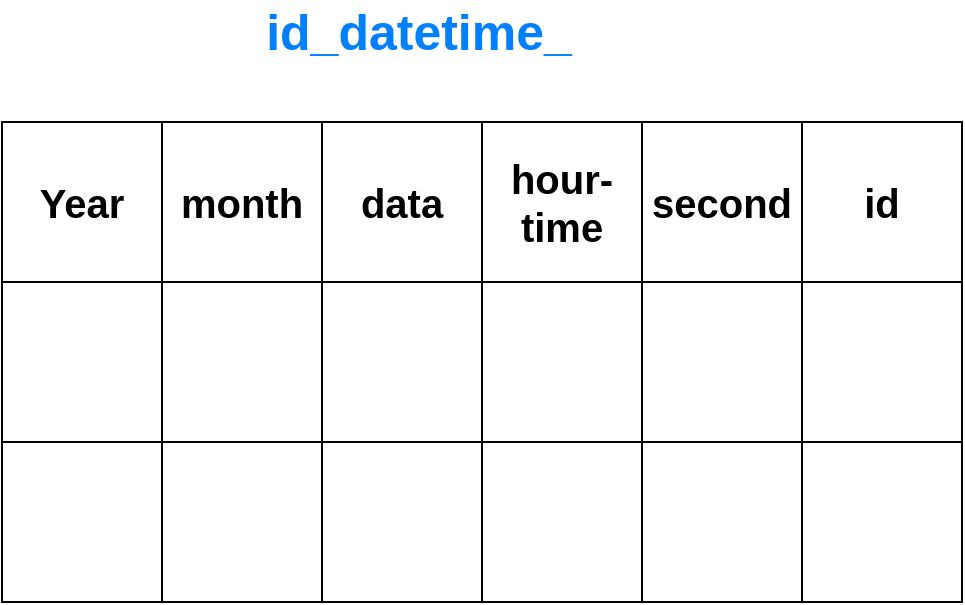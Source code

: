 <mxfile version="13.0.3" type="device"><diagram id="clfULrPFVN4Gv3uLMWUv" name="Page-1"><mxGraphModel dx="852" dy="534" grid="1" gridSize="10" guides="1" tooltips="1" connect="1" arrows="1" fold="1" page="1" pageScale="1" pageWidth="850" pageHeight="1100" math="0" shadow="0"><root><mxCell id="0"/><mxCell id="1" parent="0"/><mxCell id="LXjf64lioRprLjuZ6gyQ-1" value="&lt;b&gt;&lt;font style=&quot;font-size: 20px&quot;&gt;Year&lt;/font&gt;&lt;/b&gt;" style="whiteSpace=wrap;html=1;aspect=fixed;" vertex="1" parent="1"><mxGeometry x="240" y="110" width="80" height="80" as="geometry"/></mxCell><mxCell id="LXjf64lioRprLjuZ6gyQ-2" value="&lt;b&gt;&lt;font style=&quot;font-size: 20px&quot;&gt;month&lt;/font&gt;&lt;/b&gt;" style="whiteSpace=wrap;html=1;aspect=fixed;" vertex="1" parent="1"><mxGeometry x="320" y="110" width="80" height="80" as="geometry"/></mxCell><mxCell id="LXjf64lioRprLjuZ6gyQ-3" value="&lt;b&gt;&lt;font style=&quot;font-size: 20px&quot;&gt;data&lt;/font&gt;&lt;/b&gt;" style="whiteSpace=wrap;html=1;aspect=fixed;" vertex="1" parent="1"><mxGeometry x="400" y="110" width="80" height="80" as="geometry"/></mxCell><mxCell id="LXjf64lioRprLjuZ6gyQ-4" value="&lt;b&gt;&lt;font style=&quot;font-size: 20px&quot;&gt;hour-time&lt;/font&gt;&lt;/b&gt;" style="whiteSpace=wrap;html=1;aspect=fixed;" vertex="1" parent="1"><mxGeometry x="480" y="110" width="80" height="80" as="geometry"/></mxCell><mxCell id="LXjf64lioRprLjuZ6gyQ-6" value="&lt;b&gt;&lt;font style=&quot;font-size: 20px&quot;&gt;second&lt;/font&gt;&lt;/b&gt;" style="whiteSpace=wrap;html=1;aspect=fixed;" vertex="1" parent="1"><mxGeometry x="560" y="110" width="80" height="80" as="geometry"/></mxCell><mxCell id="LXjf64lioRprLjuZ6gyQ-7" value="&lt;font style=&quot;font-size: 20px&quot;&gt;&lt;b&gt;id&lt;/b&gt;&lt;/font&gt;" style="whiteSpace=wrap;html=1;aspect=fixed;" vertex="1" parent="1"><mxGeometry x="640" y="110" width="80" height="80" as="geometry"/></mxCell><mxCell id="LXjf64lioRprLjuZ6gyQ-8" value="" style="whiteSpace=wrap;html=1;aspect=fixed;" vertex="1" parent="1"><mxGeometry x="240" y="190" width="80" height="80" as="geometry"/></mxCell><mxCell id="LXjf64lioRprLjuZ6gyQ-9" value="" style="whiteSpace=wrap;html=1;aspect=fixed;" vertex="1" parent="1"><mxGeometry x="320" y="190" width="80" height="80" as="geometry"/></mxCell><mxCell id="LXjf64lioRprLjuZ6gyQ-10" value="" style="whiteSpace=wrap;html=1;aspect=fixed;" vertex="1" parent="1"><mxGeometry x="400" y="190" width="80" height="80" as="geometry"/></mxCell><mxCell id="LXjf64lioRprLjuZ6gyQ-11" value="" style="whiteSpace=wrap;html=1;aspect=fixed;" vertex="1" parent="1"><mxGeometry x="480" y="190" width="80" height="80" as="geometry"/></mxCell><mxCell id="LXjf64lioRprLjuZ6gyQ-13" value="" style="whiteSpace=wrap;html=1;aspect=fixed;" vertex="1" parent="1"><mxGeometry x="560" y="190" width="80" height="80" as="geometry"/></mxCell><mxCell id="LXjf64lioRprLjuZ6gyQ-14" value="" style="whiteSpace=wrap;html=1;aspect=fixed;" vertex="1" parent="1"><mxGeometry x="640" y="190" width="80" height="80" as="geometry"/></mxCell><mxCell id="LXjf64lioRprLjuZ6gyQ-15" value="" style="whiteSpace=wrap;html=1;aspect=fixed;" vertex="1" parent="1"><mxGeometry x="240" y="270" width="80" height="80" as="geometry"/></mxCell><mxCell id="LXjf64lioRprLjuZ6gyQ-16" value="" style="whiteSpace=wrap;html=1;aspect=fixed;" vertex="1" parent="1"><mxGeometry x="320" y="270" width="80" height="80" as="geometry"/></mxCell><mxCell id="LXjf64lioRprLjuZ6gyQ-17" value="" style="whiteSpace=wrap;html=1;aspect=fixed;" vertex="1" parent="1"><mxGeometry x="400" y="270" width="80" height="80" as="geometry"/></mxCell><mxCell id="LXjf64lioRprLjuZ6gyQ-18" value="" style="whiteSpace=wrap;html=1;aspect=fixed;" vertex="1" parent="1"><mxGeometry x="480" y="270" width="80" height="80" as="geometry"/></mxCell><mxCell id="LXjf64lioRprLjuZ6gyQ-20" value="" style="whiteSpace=wrap;html=1;aspect=fixed;" vertex="1" parent="1"><mxGeometry x="560" y="270" width="80" height="80" as="geometry"/></mxCell><mxCell id="LXjf64lioRprLjuZ6gyQ-21" value="" style="whiteSpace=wrap;html=1;aspect=fixed;" vertex="1" parent="1"><mxGeometry x="640" y="270" width="80" height="80" as="geometry"/></mxCell><mxCell id="LXjf64lioRprLjuZ6gyQ-22" value="&lt;b&gt;&lt;font style=&quot;font-size: 25px&quot; color=&quot;#007fff&quot;&gt;id_datetime_&lt;/font&gt;&lt;/b&gt;" style="text;html=1;align=center;verticalAlign=middle;resizable=0;points=[];autosize=1;" vertex="1" parent="1"><mxGeometry x="363" y="54" width="170" height="20" as="geometry"/></mxCell></root></mxGraphModel></diagram></mxfile>